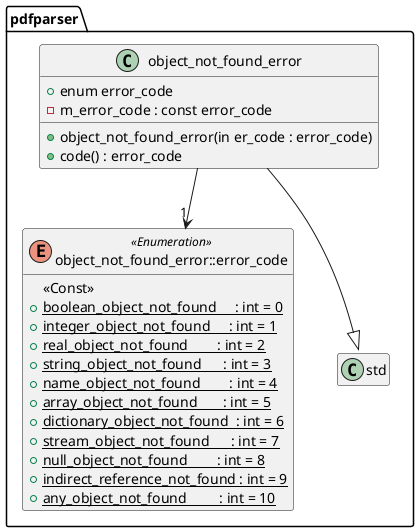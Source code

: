 @startuml stream_parser
hide empty members
namespace pdfparser {
enum object_not_found_error::error_code <<Enumeration>> {
	<<Const>>
	+{static} boolean_object_not_found     : int = 0
	+{static} integer_object_not_found     : int = 1
	+{static} real_object_not_found        : int = 2
	+{static} string_object_not_found      : int = 3
	+{static} name_object_not_found        : int = 4
	+{static} array_object_not_found       : int = 5
	+{static} dictionary_object_not_found  : int = 6
	+{static} stream_object_not_found      : int = 7
	+{static} null_object_not_found        : int = 8
	+{static} indirect_reference_not_found : int = 9
	+{static} any_object_not_found         : int = 10
}
class object_not_found_error {
	+enum error_code
	-m_error_code : const error_code

	+object_not_found_error(in er_code : error_code)
	+code() : error_code
}
object_not_found_error --|> std::runtime_error
object_not_found_error --> "1" object_not_found_error::error_code
}
@enduml
